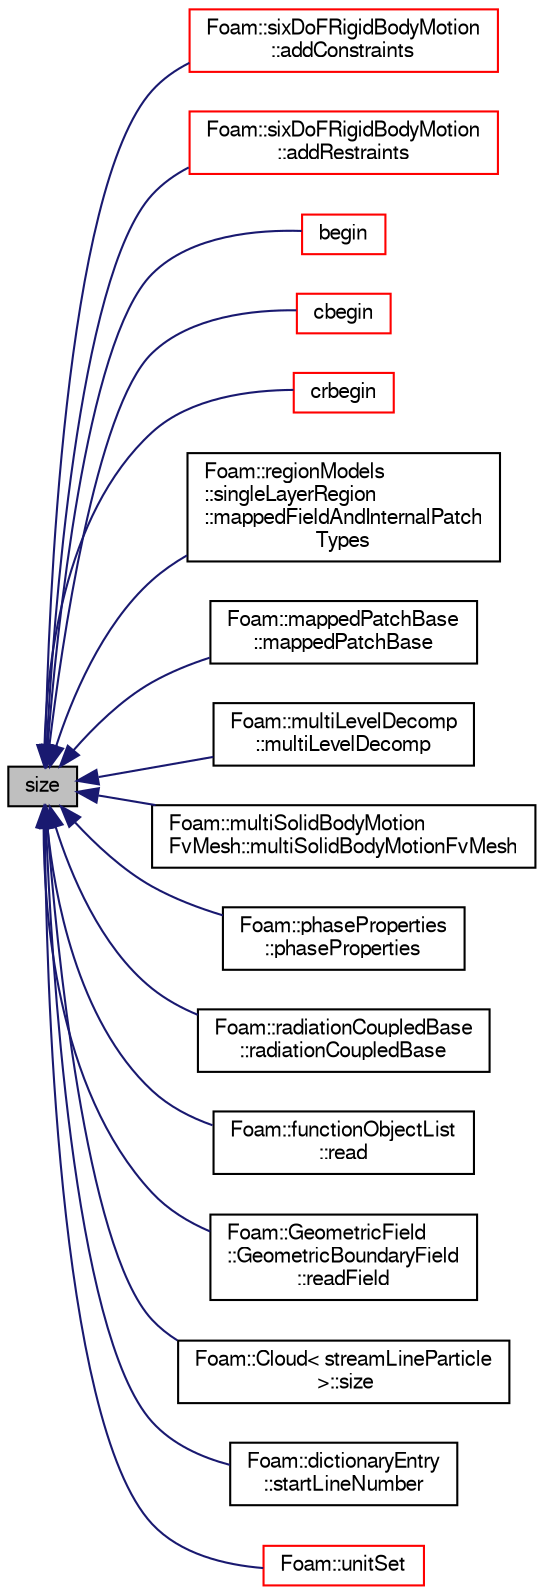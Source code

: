 digraph "size"
{
  bgcolor="transparent";
  edge [fontname="FreeSans",fontsize="10",labelfontname="FreeSans",labelfontsize="10"];
  node [fontname="FreeSans",fontsize="10",shape=record];
  rankdir="LR";
  Node1 [label="size",height=0.2,width=0.4,color="black", fillcolor="grey75", style="filled" fontcolor="black"];
  Node1 -> Node2 [dir="back",color="midnightblue",fontsize="10",style="solid",fontname="FreeSans"];
  Node2 [label="Foam::sixDoFRigidBodyMotion\l::addConstraints",height=0.2,width=0.4,color="red",URL="$a02260.html#a23dd71414ffe550535f783a02bea023b",tooltip="Add restraints to the motion, public to allow external. "];
  Node1 -> Node3 [dir="back",color="midnightblue",fontsize="10",style="solid",fontname="FreeSans"];
  Node3 [label="Foam::sixDoFRigidBodyMotion\l::addRestraints",height=0.2,width=0.4,color="red",URL="$a02260.html#aab527a28d55b5ef6f92763390ca4f50d",tooltip="Add restraints to the motion, public to allow external. "];
  Node1 -> Node4 [dir="back",color="midnightblue",fontsize="10",style="solid",fontname="FreeSans"];
  Node4 [label="begin",height=0.2,width=0.4,color="red",URL="$a00551.html#a976410481b9103df5f97815552539137"];
  Node1 -> Node5 [dir="back",color="midnightblue",fontsize="10",style="solid",fontname="FreeSans"];
  Node5 [label="cbegin",height=0.2,width=0.4,color="red",URL="$a00551.html#a67d10de0403495215455b7d31ba05a0f"];
  Node1 -> Node6 [dir="back",color="midnightblue",fontsize="10",style="solid",fontname="FreeSans"];
  Node6 [label="crbegin",height=0.2,width=0.4,color="red",URL="$a00551.html#a93ff121259aed76f7e68b3c576e84b76"];
  Node1 -> Node7 [dir="back",color="midnightblue",fontsize="10",style="solid",fontname="FreeSans"];
  Node7 [label="Foam::regionModels\l::singleLayerRegion\l::mappedFieldAndInternalPatch\lTypes",height=0.2,width=0.4,color="black",URL="$a02253.html#a1ccd593356663813419f8d65ff5e2e81"];
  Node1 -> Node8 [dir="back",color="midnightblue",fontsize="10",style="solid",fontname="FreeSans"];
  Node8 [label="Foam::mappedPatchBase\l::mappedPatchBase",height=0.2,width=0.4,color="black",URL="$a01381.html#ae57903ca8bbfe2944acf6a2cc72acc1e",tooltip="Construct from dictionary. "];
  Node1 -> Node9 [dir="back",color="midnightblue",fontsize="10",style="solid",fontname="FreeSans"];
  Node9 [label="Foam::multiLevelDecomp\l::multiLevelDecomp",height=0.2,width=0.4,color="black",URL="$a01501.html#ab2f78cae2465efe01e3177b9aa8a5eca",tooltip="Construct given the decomposition dictionary. "];
  Node1 -> Node10 [dir="back",color="midnightblue",fontsize="10",style="solid",fontname="FreeSans"];
  Node10 [label="Foam::multiSolidBodyMotion\lFvMesh::multiSolidBodyMotionFvMesh",height=0.2,width=0.4,color="black",URL="$a01514.html#a51e921d3df17b3742d31ef77f0732942",tooltip="Construct from IOobject. "];
  Node1 -> Node11 [dir="back",color="midnightblue",fontsize="10",style="solid",fontname="FreeSans"];
  Node11 [label="Foam::phaseProperties\l::phaseProperties",height=0.2,width=0.4,color="black",URL="$a01792.html#a3b5b875ef8e2fad3fc424b37904a1446",tooltip="Construct from Istream. "];
  Node1 -> Node12 [dir="back",color="midnightblue",fontsize="10",style="solid",fontname="FreeSans"];
  Node12 [label="Foam::radiationCoupledBase\l::radiationCoupledBase",height=0.2,width=0.4,color="black",URL="$a02000.html#a6f09f21a47457f4b1717bdbf0f5ab283",tooltip="Construct from patch and dictionary. "];
  Node1 -> Node13 [dir="back",color="midnightblue",fontsize="10",style="solid",fontname="FreeSans"];
  Node13 [label="Foam::functionObjectList\l::read",height=0.2,width=0.4,color="black",URL="$a00844.html#af816873151ddb0126e98bb2f914d8ed5",tooltip="Read and set the function objects if their data have changed. "];
  Node1 -> Node14 [dir="back",color="midnightblue",fontsize="10",style="solid",fontname="FreeSans"];
  Node14 [label="Foam::GeometricField\l::GeometricBoundaryField\l::readField",height=0.2,width=0.4,color="black",URL="$a00895.html#a3b159706bf20959b4215e3c90e2cdb2f",tooltip="Read the boundary field. "];
  Node1 -> Node15 [dir="back",color="midnightblue",fontsize="10",style="solid",fontname="FreeSans"];
  Node15 [label="Foam::Cloud\< streamLineParticle\l \>::size",height=0.2,width=0.4,color="black",URL="$a00267.html#a65cea301e2d6033c43932d12d91c792f"];
  Node1 -> Node16 [dir="back",color="midnightblue",fontsize="10",style="solid",fontname="FreeSans"];
  Node16 [label="Foam::dictionaryEntry\l::startLineNumber",height=0.2,width=0.4,color="black",URL="$a00504.html#a2535f3d5b5cb39190c77ef00839a93dc",tooltip="Return line number of first token in dictionary. "];
  Node1 -> Node17 [dir="back",color="midnightblue",fontsize="10",style="solid",fontname="FreeSans"];
  Node17 [label="Foam::unitSet",height=0.2,width=0.4,color="red",URL="$a10237.html#ab291fd4325ded310ef6d2212e126b39e",tooltip="Set of all dimensions. "];
}

